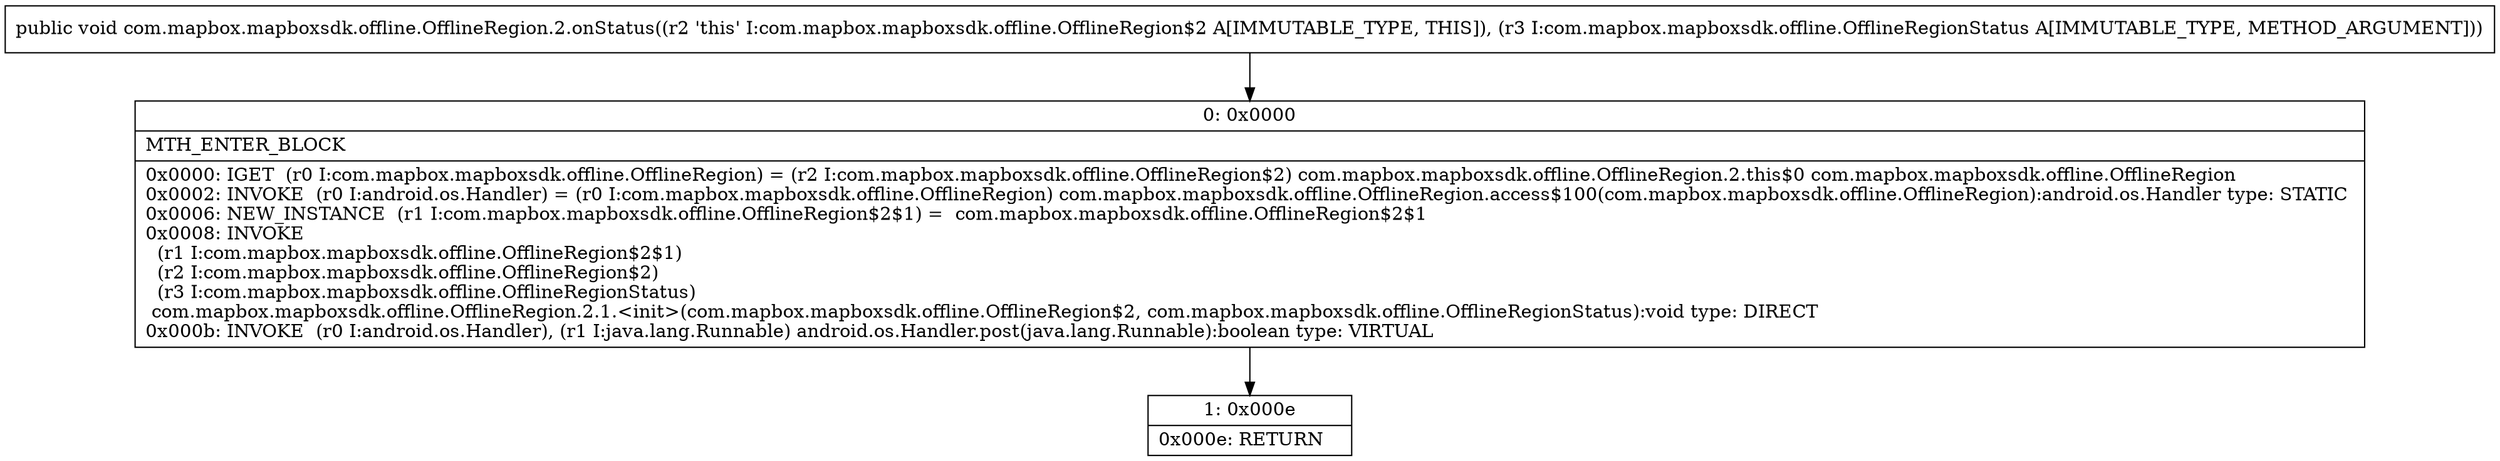 digraph "CFG forcom.mapbox.mapboxsdk.offline.OfflineRegion.2.onStatus(Lcom\/mapbox\/mapboxsdk\/offline\/OfflineRegionStatus;)V" {
Node_0 [shape=record,label="{0\:\ 0x0000|MTH_ENTER_BLOCK\l|0x0000: IGET  (r0 I:com.mapbox.mapboxsdk.offline.OfflineRegion) = (r2 I:com.mapbox.mapboxsdk.offline.OfflineRegion$2) com.mapbox.mapboxsdk.offline.OfflineRegion.2.this$0 com.mapbox.mapboxsdk.offline.OfflineRegion \l0x0002: INVOKE  (r0 I:android.os.Handler) = (r0 I:com.mapbox.mapboxsdk.offline.OfflineRegion) com.mapbox.mapboxsdk.offline.OfflineRegion.access$100(com.mapbox.mapboxsdk.offline.OfflineRegion):android.os.Handler type: STATIC \l0x0006: NEW_INSTANCE  (r1 I:com.mapbox.mapboxsdk.offline.OfflineRegion$2$1) =  com.mapbox.mapboxsdk.offline.OfflineRegion$2$1 \l0x0008: INVOKE  \l  (r1 I:com.mapbox.mapboxsdk.offline.OfflineRegion$2$1)\l  (r2 I:com.mapbox.mapboxsdk.offline.OfflineRegion$2)\l  (r3 I:com.mapbox.mapboxsdk.offline.OfflineRegionStatus)\l com.mapbox.mapboxsdk.offline.OfflineRegion.2.1.\<init\>(com.mapbox.mapboxsdk.offline.OfflineRegion$2, com.mapbox.mapboxsdk.offline.OfflineRegionStatus):void type: DIRECT \l0x000b: INVOKE  (r0 I:android.os.Handler), (r1 I:java.lang.Runnable) android.os.Handler.post(java.lang.Runnable):boolean type: VIRTUAL \l}"];
Node_1 [shape=record,label="{1\:\ 0x000e|0x000e: RETURN   \l}"];
MethodNode[shape=record,label="{public void com.mapbox.mapboxsdk.offline.OfflineRegion.2.onStatus((r2 'this' I:com.mapbox.mapboxsdk.offline.OfflineRegion$2 A[IMMUTABLE_TYPE, THIS]), (r3 I:com.mapbox.mapboxsdk.offline.OfflineRegionStatus A[IMMUTABLE_TYPE, METHOD_ARGUMENT])) }"];
MethodNode -> Node_0;
Node_0 -> Node_1;
}

